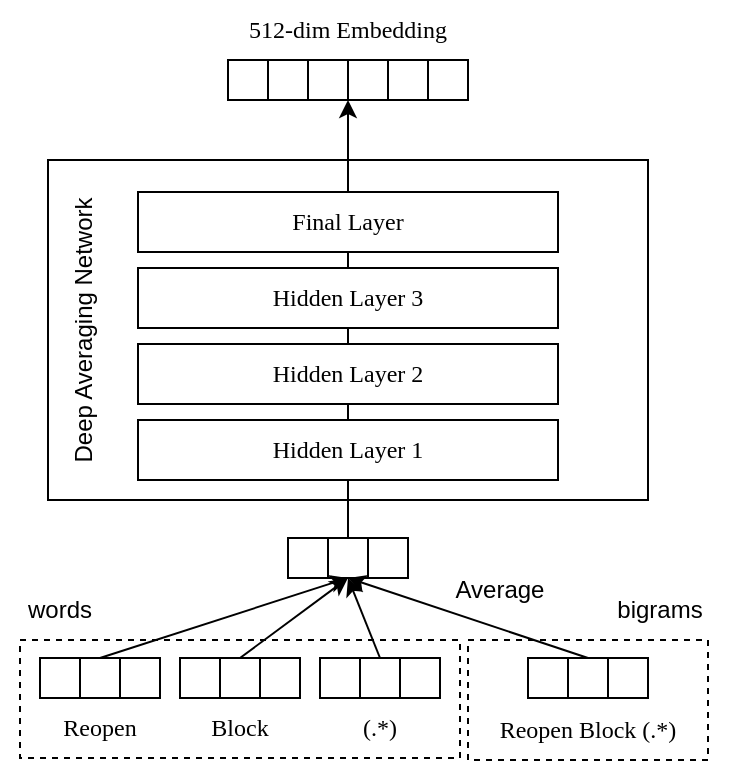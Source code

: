 <mxfile version="22.1.18" type="github">
  <diagram name="第 1 页" id="6nVP2N6nmAT499h52arM">
    <mxGraphModel dx="1562" dy="858" grid="1" gridSize="10" guides="1" tooltips="1" connect="1" arrows="1" fold="1" page="1" pageScale="1" pageWidth="827" pageHeight="1169" math="0" shadow="0">
      <root>
        <mxCell id="0" />
        <mxCell id="1" parent="0" />
        <mxCell id="7g2vHUfS6uXbRVbTkO2l-70" value="" style="rounded=0;whiteSpace=wrap;html=1;dashed=1;" vertex="1" parent="1">
          <mxGeometry x="494" y="540" width="120" height="60" as="geometry" />
        </mxCell>
        <mxCell id="7g2vHUfS6uXbRVbTkO2l-69" value="" style="rounded=0;whiteSpace=wrap;html=1;dashed=1;" vertex="1" parent="1">
          <mxGeometry x="270" y="540" width="220" height="59" as="geometry" />
        </mxCell>
        <mxCell id="7g2vHUfS6uXbRVbTkO2l-41" value="" style="rounded=0;whiteSpace=wrap;html=1;" vertex="1" parent="1">
          <mxGeometry x="284" y="300" width="300" height="170" as="geometry" />
        </mxCell>
        <mxCell id="7g2vHUfS6uXbRVbTkO2l-48" value="" style="endArrow=classic;html=1;rounded=0;exitX=0.5;exitY=0;exitDx=0;exitDy=0;" edge="1" parent="1" source="7g2vHUfS6uXbRVbTkO2l-30">
          <mxGeometry width="50" height="50" relative="1" as="geometry">
            <mxPoint x="430" y="270" as="sourcePoint" />
            <mxPoint x="434" y="270" as="targetPoint" />
          </mxGeometry>
        </mxCell>
        <mxCell id="7g2vHUfS6uXbRVbTkO2l-1" value="" style="group" vertex="1" connectable="0" parent="1">
          <mxGeometry x="280" y="549" width="60" height="20" as="geometry" />
        </mxCell>
        <mxCell id="7g2vHUfS6uXbRVbTkO2l-2" value="" style="rounded=0;whiteSpace=wrap;html=1;" vertex="1" parent="7g2vHUfS6uXbRVbTkO2l-1">
          <mxGeometry width="20" height="20" as="geometry" />
        </mxCell>
        <mxCell id="7g2vHUfS6uXbRVbTkO2l-3" value="" style="rounded=0;whiteSpace=wrap;html=1;" vertex="1" parent="7g2vHUfS6uXbRVbTkO2l-1">
          <mxGeometry x="20" width="20" height="20" as="geometry" />
        </mxCell>
        <mxCell id="7g2vHUfS6uXbRVbTkO2l-4" value="" style="rounded=0;whiteSpace=wrap;html=1;" vertex="1" parent="7g2vHUfS6uXbRVbTkO2l-1">
          <mxGeometry x="40" width="20" height="20" as="geometry" />
        </mxCell>
        <mxCell id="7g2vHUfS6uXbRVbTkO2l-5" value="" style="group" vertex="1" connectable="0" parent="1">
          <mxGeometry x="350" y="549" width="60" height="20" as="geometry" />
        </mxCell>
        <mxCell id="7g2vHUfS6uXbRVbTkO2l-6" value="" style="rounded=0;whiteSpace=wrap;html=1;" vertex="1" parent="7g2vHUfS6uXbRVbTkO2l-5">
          <mxGeometry width="20" height="20" as="geometry" />
        </mxCell>
        <mxCell id="7g2vHUfS6uXbRVbTkO2l-7" value="" style="rounded=0;whiteSpace=wrap;html=1;" vertex="1" parent="7g2vHUfS6uXbRVbTkO2l-5">
          <mxGeometry x="20" width="20" height="20" as="geometry" />
        </mxCell>
        <mxCell id="7g2vHUfS6uXbRVbTkO2l-8" value="" style="rounded=0;whiteSpace=wrap;html=1;" vertex="1" parent="7g2vHUfS6uXbRVbTkO2l-5">
          <mxGeometry x="40" width="20" height="20" as="geometry" />
        </mxCell>
        <mxCell id="7g2vHUfS6uXbRVbTkO2l-9" value="" style="group" vertex="1" connectable="0" parent="1">
          <mxGeometry x="420" y="549" width="60" height="20" as="geometry" />
        </mxCell>
        <mxCell id="7g2vHUfS6uXbRVbTkO2l-10" value="" style="rounded=0;whiteSpace=wrap;html=1;" vertex="1" parent="7g2vHUfS6uXbRVbTkO2l-9">
          <mxGeometry width="20" height="20" as="geometry" />
        </mxCell>
        <mxCell id="7g2vHUfS6uXbRVbTkO2l-11" value="" style="rounded=0;whiteSpace=wrap;html=1;" vertex="1" parent="7g2vHUfS6uXbRVbTkO2l-9">
          <mxGeometry x="20" width="20" height="20" as="geometry" />
        </mxCell>
        <mxCell id="7g2vHUfS6uXbRVbTkO2l-12" value="" style="rounded=0;whiteSpace=wrap;html=1;" vertex="1" parent="7g2vHUfS6uXbRVbTkO2l-9">
          <mxGeometry x="40" width="20" height="20" as="geometry" />
        </mxCell>
        <mxCell id="7g2vHUfS6uXbRVbTkO2l-13" value="Reopen" style="text;html=1;strokeColor=none;fillColor=none;align=center;verticalAlign=middle;whiteSpace=wrap;rounded=0;fontFamily=Times New Roman;" vertex="1" parent="1">
          <mxGeometry x="280" y="569" width="60" height="30" as="geometry" />
        </mxCell>
        <mxCell id="7g2vHUfS6uXbRVbTkO2l-14" value="Block" style="text;html=1;strokeColor=none;fillColor=none;align=center;verticalAlign=middle;whiteSpace=wrap;rounded=0;fontFamily=Times New Roman;" vertex="1" parent="1">
          <mxGeometry x="350" y="569" width="60" height="30" as="geometry" />
        </mxCell>
        <mxCell id="7g2vHUfS6uXbRVbTkO2l-15" value="(.*)" style="text;html=1;strokeColor=none;fillColor=none;align=center;verticalAlign=middle;whiteSpace=wrap;rounded=0;fontFamily=Times New Roman;" vertex="1" parent="1">
          <mxGeometry x="420" y="569" width="60" height="30" as="geometry" />
        </mxCell>
        <mxCell id="7g2vHUfS6uXbRVbTkO2l-23" value="" style="group" vertex="1" connectable="0" parent="1">
          <mxGeometry x="524" y="549" width="60" height="20" as="geometry" />
        </mxCell>
        <mxCell id="7g2vHUfS6uXbRVbTkO2l-24" value="" style="rounded=0;whiteSpace=wrap;html=1;" vertex="1" parent="7g2vHUfS6uXbRVbTkO2l-23">
          <mxGeometry width="20" height="20" as="geometry" />
        </mxCell>
        <mxCell id="7g2vHUfS6uXbRVbTkO2l-25" value="" style="rounded=0;whiteSpace=wrap;html=1;" vertex="1" parent="7g2vHUfS6uXbRVbTkO2l-23">
          <mxGeometry x="20" width="20" height="20" as="geometry" />
        </mxCell>
        <mxCell id="7g2vHUfS6uXbRVbTkO2l-26" value="" style="rounded=0;whiteSpace=wrap;html=1;" vertex="1" parent="7g2vHUfS6uXbRVbTkO2l-23">
          <mxGeometry x="40" width="20" height="20" as="geometry" />
        </mxCell>
        <mxCell id="7g2vHUfS6uXbRVbTkO2l-27" value="Reopen Block&amp;nbsp;(.*)" style="text;html=1;strokeColor=none;fillColor=none;align=center;verticalAlign=middle;whiteSpace=wrap;rounded=0;fontFamily=Times New Roman;" vertex="1" parent="1">
          <mxGeometry x="476" y="570" width="156" height="30" as="geometry" />
        </mxCell>
        <mxCell id="7g2vHUfS6uXbRVbTkO2l-28" value="" style="group" vertex="1" connectable="0" parent="1">
          <mxGeometry x="404" y="489" width="60" height="20" as="geometry" />
        </mxCell>
        <mxCell id="7g2vHUfS6uXbRVbTkO2l-29" value="" style="rounded=0;whiteSpace=wrap;html=1;" vertex="1" parent="7g2vHUfS6uXbRVbTkO2l-28">
          <mxGeometry width="20" height="20" as="geometry" />
        </mxCell>
        <mxCell id="7g2vHUfS6uXbRVbTkO2l-30" value="" style="rounded=0;whiteSpace=wrap;html=1;" vertex="1" parent="7g2vHUfS6uXbRVbTkO2l-28">
          <mxGeometry x="20" width="20" height="20" as="geometry" />
        </mxCell>
        <mxCell id="7g2vHUfS6uXbRVbTkO2l-31" value="" style="rounded=0;whiteSpace=wrap;html=1;" vertex="1" parent="7g2vHUfS6uXbRVbTkO2l-28">
          <mxGeometry x="40" width="20" height="20" as="geometry" />
        </mxCell>
        <mxCell id="7g2vHUfS6uXbRVbTkO2l-32" style="rounded=0;orthogonalLoop=1;jettySize=auto;html=1;exitX=0.5;exitY=0;exitDx=0;exitDy=0;entryX=0.5;entryY=1;entryDx=0;entryDy=0;" edge="1" parent="1" source="7g2vHUfS6uXbRVbTkO2l-3" target="7g2vHUfS6uXbRVbTkO2l-30">
          <mxGeometry relative="1" as="geometry" />
        </mxCell>
        <mxCell id="7g2vHUfS6uXbRVbTkO2l-33" style="rounded=0;orthogonalLoop=1;jettySize=auto;html=1;exitX=0.5;exitY=0;exitDx=0;exitDy=0;entryX=0.5;entryY=1;entryDx=0;entryDy=0;" edge="1" parent="1" source="7g2vHUfS6uXbRVbTkO2l-7" target="7g2vHUfS6uXbRVbTkO2l-30">
          <mxGeometry relative="1" as="geometry" />
        </mxCell>
        <mxCell id="7g2vHUfS6uXbRVbTkO2l-34" style="rounded=0;orthogonalLoop=1;jettySize=auto;html=1;exitX=0.5;exitY=0;exitDx=0;exitDy=0;entryX=0.5;entryY=1;entryDx=0;entryDy=0;" edge="1" parent="1" source="7g2vHUfS6uXbRVbTkO2l-11" target="7g2vHUfS6uXbRVbTkO2l-30">
          <mxGeometry relative="1" as="geometry" />
        </mxCell>
        <mxCell id="7g2vHUfS6uXbRVbTkO2l-35" style="rounded=0;orthogonalLoop=1;jettySize=auto;html=1;exitX=0.5;exitY=0;exitDx=0;exitDy=0;entryX=0.5;entryY=1;entryDx=0;entryDy=0;" edge="1" parent="1" source="7g2vHUfS6uXbRVbTkO2l-25" target="7g2vHUfS6uXbRVbTkO2l-30">
          <mxGeometry relative="1" as="geometry" />
        </mxCell>
        <mxCell id="7g2vHUfS6uXbRVbTkO2l-36" value="Average" style="text;html=1;strokeColor=none;fillColor=none;align=center;verticalAlign=middle;whiteSpace=wrap;rounded=0;" vertex="1" parent="1">
          <mxGeometry x="480" y="500" width="60" height="30" as="geometry" />
        </mxCell>
        <mxCell id="7g2vHUfS6uXbRVbTkO2l-42" value="Final Layer" style="rounded=0;whiteSpace=wrap;html=1;fontFamily=Times New Roman;" vertex="1" parent="1">
          <mxGeometry x="329" y="316" width="210" height="30" as="geometry" />
        </mxCell>
        <mxCell id="7g2vHUfS6uXbRVbTkO2l-44" value="Hidden Layer 2" style="rounded=0;whiteSpace=wrap;html=1;fontFamily=Times New Roman;" vertex="1" parent="1">
          <mxGeometry x="329" y="392" width="210" height="30" as="geometry" />
        </mxCell>
        <mxCell id="7g2vHUfS6uXbRVbTkO2l-45" value="Hidden Layer 1" style="rounded=0;whiteSpace=wrap;html=1;fontFamily=Times New Roman;" vertex="1" parent="1">
          <mxGeometry x="329" y="430" width="210" height="30" as="geometry" />
        </mxCell>
        <mxCell id="7g2vHUfS6uXbRVbTkO2l-46" value="Hidden Layer 3" style="rounded=0;whiteSpace=wrap;html=1;fontFamily=Times New Roman;" vertex="1" parent="1">
          <mxGeometry x="329" y="354" width="210" height="30" as="geometry" />
        </mxCell>
        <mxCell id="7g2vHUfS6uXbRVbTkO2l-49" value="" style="group" vertex="1" connectable="0" parent="1">
          <mxGeometry x="374" y="250" width="80" height="20" as="geometry" />
        </mxCell>
        <mxCell id="7g2vHUfS6uXbRVbTkO2l-50" value="" style="rounded=0;whiteSpace=wrap;html=1;" vertex="1" parent="7g2vHUfS6uXbRVbTkO2l-49">
          <mxGeometry width="20" height="20" as="geometry" />
        </mxCell>
        <mxCell id="7g2vHUfS6uXbRVbTkO2l-51" value="" style="rounded=0;whiteSpace=wrap;html=1;" vertex="1" parent="7g2vHUfS6uXbRVbTkO2l-49">
          <mxGeometry x="20" width="20" height="20" as="geometry" />
        </mxCell>
        <mxCell id="7g2vHUfS6uXbRVbTkO2l-52" value="" style="rounded=0;whiteSpace=wrap;html=1;" vertex="1" parent="7g2vHUfS6uXbRVbTkO2l-49">
          <mxGeometry x="40" width="20" height="20" as="geometry" />
        </mxCell>
        <mxCell id="7g2vHUfS6uXbRVbTkO2l-53" value="" style="group" vertex="1" connectable="0" parent="1">
          <mxGeometry x="440" y="250" width="80" height="20" as="geometry" />
        </mxCell>
        <mxCell id="7g2vHUfS6uXbRVbTkO2l-54" value="" style="rounded=0;whiteSpace=wrap;html=1;" vertex="1" parent="7g2vHUfS6uXbRVbTkO2l-53">
          <mxGeometry x="-6" width="20" height="20" as="geometry" />
        </mxCell>
        <mxCell id="7g2vHUfS6uXbRVbTkO2l-55" value="" style="rounded=0;whiteSpace=wrap;html=1;" vertex="1" parent="7g2vHUfS6uXbRVbTkO2l-53">
          <mxGeometry x="14" width="20" height="20" as="geometry" />
        </mxCell>
        <mxCell id="7g2vHUfS6uXbRVbTkO2l-56" value="" style="rounded=0;whiteSpace=wrap;html=1;" vertex="1" parent="7g2vHUfS6uXbRVbTkO2l-53">
          <mxGeometry x="34" width="20" height="20" as="geometry" />
        </mxCell>
        <mxCell id="7g2vHUfS6uXbRVbTkO2l-57" value="512-dim Embedding" style="text;html=1;strokeColor=none;fillColor=none;align=center;verticalAlign=middle;whiteSpace=wrap;rounded=0;fontFamily=Times New Roman;" vertex="1" parent="1">
          <mxGeometry x="379" y="220" width="110" height="30" as="geometry" />
        </mxCell>
        <mxCell id="7g2vHUfS6uXbRVbTkO2l-58" value="words" style="text;html=1;strokeColor=none;fillColor=none;align=center;verticalAlign=middle;whiteSpace=wrap;rounded=0;" vertex="1" parent="1">
          <mxGeometry x="260" y="510" width="60" height="30" as="geometry" />
        </mxCell>
        <mxCell id="7g2vHUfS6uXbRVbTkO2l-68" value="bigrams" style="text;html=1;strokeColor=none;fillColor=none;align=center;verticalAlign=middle;whiteSpace=wrap;rounded=0;" vertex="1" parent="1">
          <mxGeometry x="560" y="510" width="60" height="30" as="geometry" />
        </mxCell>
        <mxCell id="7g2vHUfS6uXbRVbTkO2l-71" value="Deep Averaging Network" style="text;html=1;strokeColor=none;fillColor=none;align=center;verticalAlign=middle;whiteSpace=wrap;rounded=0;horizontal=0;" vertex="1" parent="1">
          <mxGeometry x="272" y="300" width="60" height="170" as="geometry" />
        </mxCell>
      </root>
    </mxGraphModel>
  </diagram>
</mxfile>
